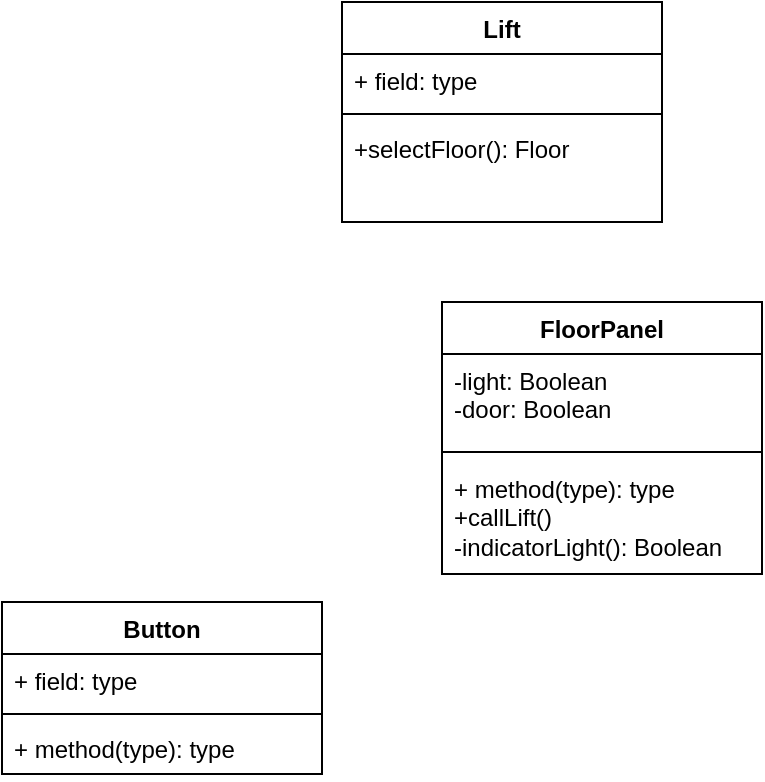 <mxfile version="24.1.0" type="github">
  <diagram name="Page-1" id="WBkkqBAqq8Rglc1omGNT">
    <mxGraphModel dx="1626" dy="785" grid="1" gridSize="10" guides="1" tooltips="1" connect="1" arrows="1" fold="1" page="1" pageScale="1" pageWidth="827" pageHeight="1169" math="0" shadow="0">
      <root>
        <mxCell id="0" />
        <mxCell id="1" parent="0" />
        <mxCell id="e8VKymKOl85159B5WsyO-1" value="FloorPanel" style="swimlane;fontStyle=1;align=center;verticalAlign=top;childLayout=stackLayout;horizontal=1;startSize=26;horizontalStack=0;resizeParent=1;resizeParentMax=0;resizeLast=0;collapsible=1;marginBottom=0;whiteSpace=wrap;html=1;" vertex="1" parent="1">
          <mxGeometry x="320" y="340" width="160" height="136" as="geometry" />
        </mxCell>
        <mxCell id="e8VKymKOl85159B5WsyO-2" value="-light: Boolean&lt;div&gt;-door: Boolean&lt;/div&gt;" style="text;strokeColor=none;fillColor=none;align=left;verticalAlign=top;spacingLeft=4;spacingRight=4;overflow=hidden;rotatable=0;points=[[0,0.5],[1,0.5]];portConstraint=eastwest;whiteSpace=wrap;html=1;" vertex="1" parent="e8VKymKOl85159B5WsyO-1">
          <mxGeometry y="26" width="160" height="44" as="geometry" />
        </mxCell>
        <mxCell id="e8VKymKOl85159B5WsyO-3" value="" style="line;strokeWidth=1;fillColor=none;align=left;verticalAlign=middle;spacingTop=-1;spacingLeft=3;spacingRight=3;rotatable=0;labelPosition=right;points=[];portConstraint=eastwest;strokeColor=inherit;" vertex="1" parent="e8VKymKOl85159B5WsyO-1">
          <mxGeometry y="70" width="160" height="10" as="geometry" />
        </mxCell>
        <mxCell id="e8VKymKOl85159B5WsyO-4" value="+ method(type): type&lt;div&gt;+callLift()&lt;/div&gt;&lt;div&gt;-indicatorLight(): Boolean&lt;br&gt;&lt;/div&gt;" style="text;strokeColor=none;fillColor=none;align=left;verticalAlign=top;spacingLeft=4;spacingRight=4;overflow=hidden;rotatable=0;points=[[0,0.5],[1,0.5]];portConstraint=eastwest;whiteSpace=wrap;html=1;" vertex="1" parent="e8VKymKOl85159B5WsyO-1">
          <mxGeometry y="80" width="160" height="56" as="geometry" />
        </mxCell>
        <mxCell id="e8VKymKOl85159B5WsyO-5" value="Lift" style="swimlane;fontStyle=1;align=center;verticalAlign=top;childLayout=stackLayout;horizontal=1;startSize=26;horizontalStack=0;resizeParent=1;resizeParentMax=0;resizeLast=0;collapsible=1;marginBottom=0;whiteSpace=wrap;html=1;" vertex="1" parent="1">
          <mxGeometry x="270" y="190" width="160" height="110" as="geometry" />
        </mxCell>
        <mxCell id="e8VKymKOl85159B5WsyO-6" value="+ field: type" style="text;strokeColor=none;fillColor=none;align=left;verticalAlign=top;spacingLeft=4;spacingRight=4;overflow=hidden;rotatable=0;points=[[0,0.5],[1,0.5]];portConstraint=eastwest;whiteSpace=wrap;html=1;" vertex="1" parent="e8VKymKOl85159B5WsyO-5">
          <mxGeometry y="26" width="160" height="26" as="geometry" />
        </mxCell>
        <mxCell id="e8VKymKOl85159B5WsyO-7" value="" style="line;strokeWidth=1;fillColor=none;align=left;verticalAlign=middle;spacingTop=-1;spacingLeft=3;spacingRight=3;rotatable=0;labelPosition=right;points=[];portConstraint=eastwest;strokeColor=inherit;" vertex="1" parent="e8VKymKOl85159B5WsyO-5">
          <mxGeometry y="52" width="160" height="8" as="geometry" />
        </mxCell>
        <mxCell id="e8VKymKOl85159B5WsyO-8" value="+selectFloor(): Floor" style="text;strokeColor=none;fillColor=none;align=left;verticalAlign=top;spacingLeft=4;spacingRight=4;overflow=hidden;rotatable=0;points=[[0,0.5],[1,0.5]];portConstraint=eastwest;whiteSpace=wrap;html=1;" vertex="1" parent="e8VKymKOl85159B5WsyO-5">
          <mxGeometry y="60" width="160" height="50" as="geometry" />
        </mxCell>
        <mxCell id="e8VKymKOl85159B5WsyO-9" value="Button" style="swimlane;fontStyle=1;align=center;verticalAlign=top;childLayout=stackLayout;horizontal=1;startSize=26;horizontalStack=0;resizeParent=1;resizeParentMax=0;resizeLast=0;collapsible=1;marginBottom=0;whiteSpace=wrap;html=1;" vertex="1" parent="1">
          <mxGeometry x="100" y="490" width="160" height="86" as="geometry" />
        </mxCell>
        <mxCell id="e8VKymKOl85159B5WsyO-10" value="+ field: type" style="text;strokeColor=none;fillColor=none;align=left;verticalAlign=top;spacingLeft=4;spacingRight=4;overflow=hidden;rotatable=0;points=[[0,0.5],[1,0.5]];portConstraint=eastwest;whiteSpace=wrap;html=1;" vertex="1" parent="e8VKymKOl85159B5WsyO-9">
          <mxGeometry y="26" width="160" height="26" as="geometry" />
        </mxCell>
        <mxCell id="e8VKymKOl85159B5WsyO-11" value="" style="line;strokeWidth=1;fillColor=none;align=left;verticalAlign=middle;spacingTop=-1;spacingLeft=3;spacingRight=3;rotatable=0;labelPosition=right;points=[];portConstraint=eastwest;strokeColor=inherit;" vertex="1" parent="e8VKymKOl85159B5WsyO-9">
          <mxGeometry y="52" width="160" height="8" as="geometry" />
        </mxCell>
        <mxCell id="e8VKymKOl85159B5WsyO-12" value="+ method(type): type" style="text;strokeColor=none;fillColor=none;align=left;verticalAlign=top;spacingLeft=4;spacingRight=4;overflow=hidden;rotatable=0;points=[[0,0.5],[1,0.5]];portConstraint=eastwest;whiteSpace=wrap;html=1;" vertex="1" parent="e8VKymKOl85159B5WsyO-9">
          <mxGeometry y="60" width="160" height="26" as="geometry" />
        </mxCell>
      </root>
    </mxGraphModel>
  </diagram>
</mxfile>
